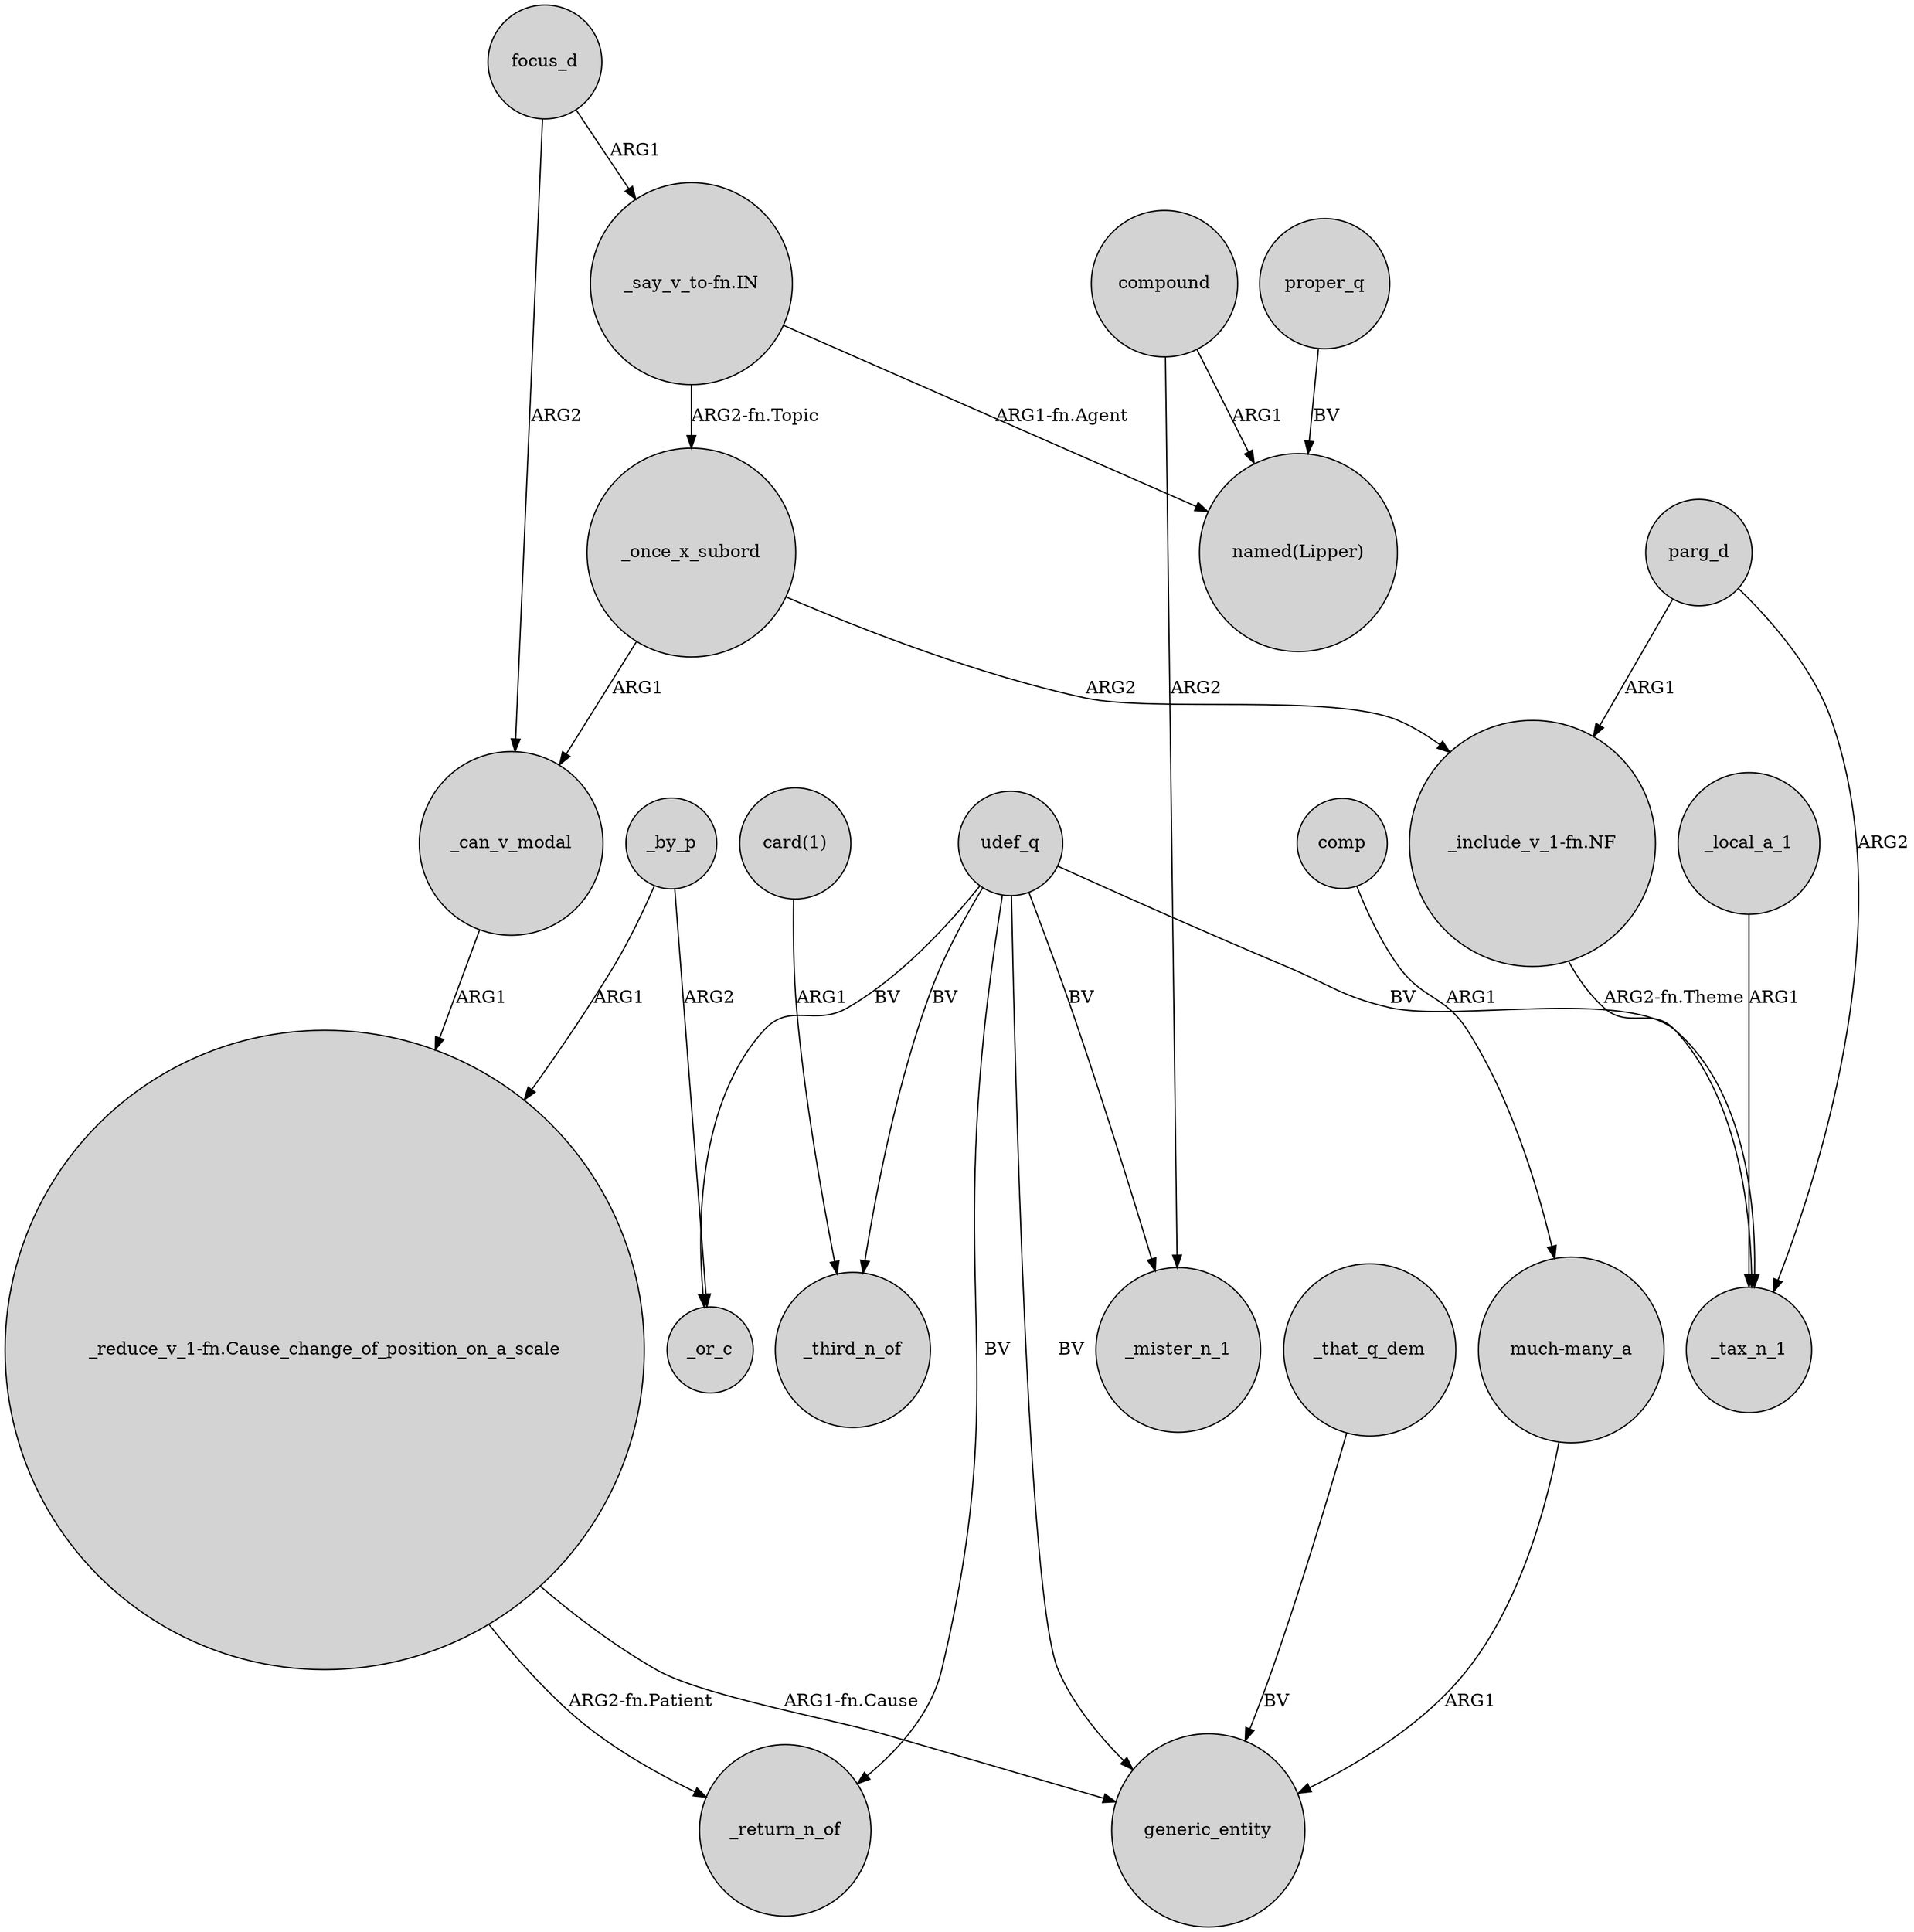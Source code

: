 digraph {
	node [shape=circle style=filled]
	_by_p -> "_reduce_v_1-fn.Cause_change_of_position_on_a_scale" [label=ARG1]
	_by_p -> _or_c [label=ARG2]
	udef_q -> generic_entity [label=BV]
	_that_q_dem -> generic_entity [label=BV]
	"much-many_a" -> generic_entity [label=ARG1]
	parg_d -> _tax_n_1 [label=ARG2]
	udef_q -> _return_n_of [label=BV]
	udef_q -> _third_n_of [label=BV]
	compound -> "named(Lipper)" [label=ARG1]
	compound -> _mister_n_1 [label=ARG2]
	"_say_v_to-fn.IN" -> "named(Lipper)" [label="ARG1-fn.Agent"]
	udef_q -> _mister_n_1 [label=BV]
	"_include_v_1-fn.NF" -> _tax_n_1 [label="ARG2-fn.Theme"]
	proper_q -> "named(Lipper)" [label=BV]
	"_say_v_to-fn.IN" -> _once_x_subord [label="ARG2-fn.Topic"]
	"_reduce_v_1-fn.Cause_change_of_position_on_a_scale" -> generic_entity [label="ARG1-fn.Cause"]
	udef_q -> _or_c [label=BV]
	_can_v_modal -> "_reduce_v_1-fn.Cause_change_of_position_on_a_scale" [label=ARG1]
	udef_q -> _tax_n_1 [label=BV]
	comp -> "much-many_a" [label=ARG1]
	_local_a_1 -> _tax_n_1 [label=ARG1]
	"card(1)" -> _third_n_of [label=ARG1]
	_once_x_subord -> "_include_v_1-fn.NF" [label=ARG2]
	_once_x_subord -> _can_v_modal [label=ARG1]
	focus_d -> _can_v_modal [label=ARG2]
	"_reduce_v_1-fn.Cause_change_of_position_on_a_scale" -> _return_n_of [label="ARG2-fn.Patient"]
	parg_d -> "_include_v_1-fn.NF" [label=ARG1]
	focus_d -> "_say_v_to-fn.IN" [label=ARG1]
}
